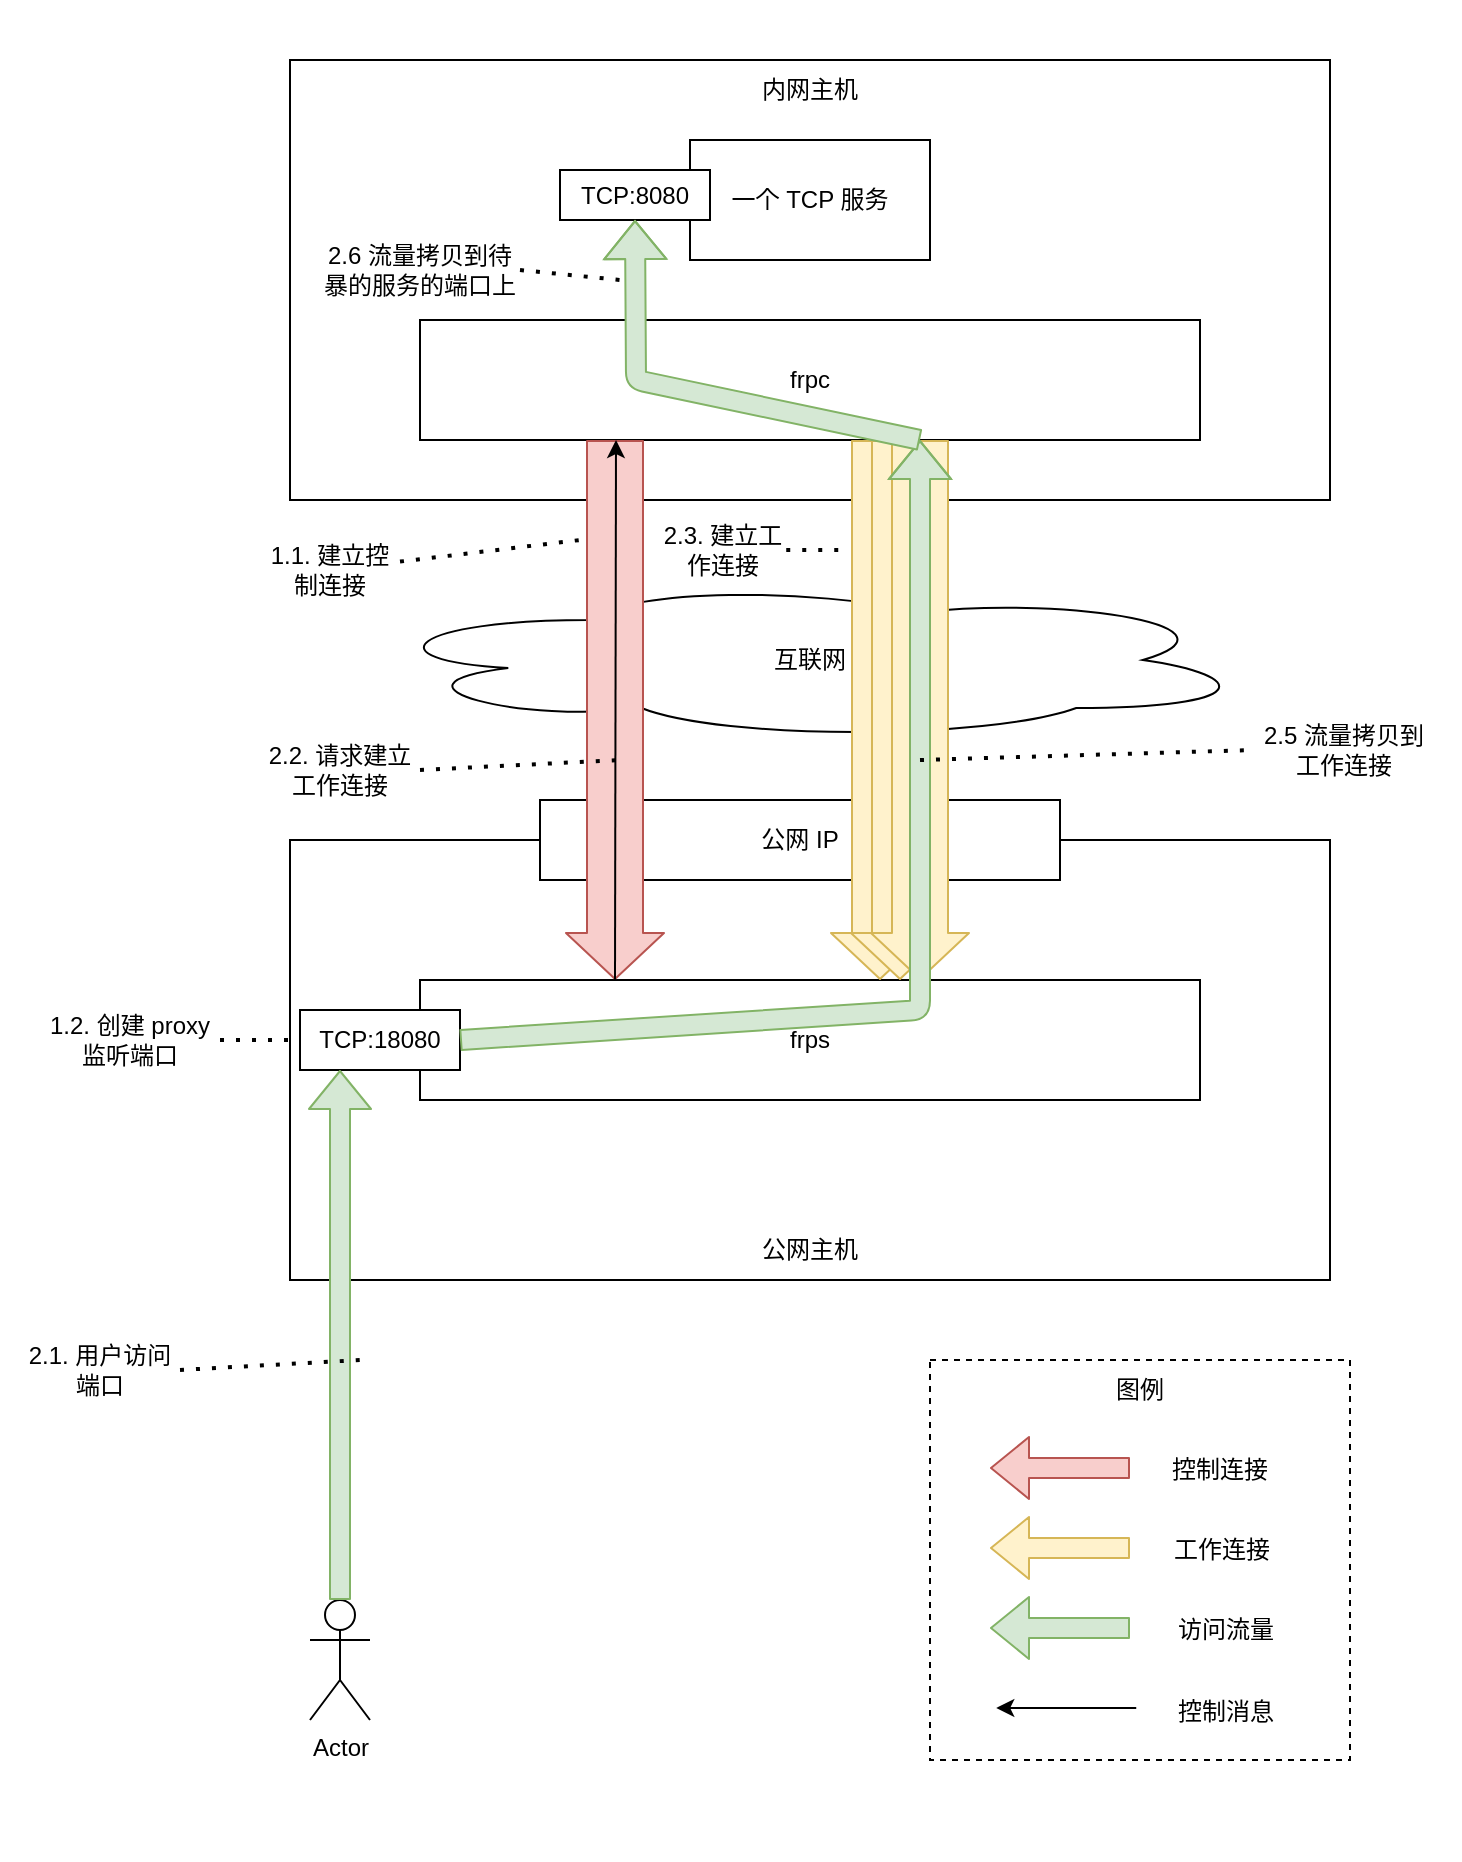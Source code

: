 <mxfile>
    <diagram id="vD-u-y7GQ2mJGtjx7r26" name="第 1 页">
        <mxGraphModel dx="1063" dy="562" grid="1" gridSize="10" guides="1" tooltips="1" connect="1" arrows="1" fold="1" page="1" pageScale="1" pageWidth="827" pageHeight="1169" math="0" shadow="0">
            <root>
                <mxCell id="0"/>
                <mxCell id="1" parent="0"/>
                <mxCell id="61" value="" style="rounded=0;whiteSpace=wrap;html=1;dashed=1;strokeColor=none;" vertex="1" parent="1">
                    <mxGeometry x="49" y="50" width="730" height="930" as="geometry"/>
                </mxCell>
                <mxCell id="2" value="" style="rounded=0;whiteSpace=wrap;html=1;" vertex="1" parent="1">
                    <mxGeometry x="194" y="80" width="520" height="220" as="geometry"/>
                </mxCell>
                <mxCell id="3" value="互联网" style="ellipse;shape=cloud;whiteSpace=wrap;html=1;" vertex="1" parent="1">
                    <mxGeometry x="232.13" y="340" width="443.75" height="80" as="geometry"/>
                </mxCell>
                <mxCell id="4" value="内网主机" style="text;html=1;strokeColor=none;fillColor=none;align=center;verticalAlign=middle;whiteSpace=wrap;rounded=0;" vertex="1" parent="1">
                    <mxGeometry x="424" y="80" width="60" height="30" as="geometry"/>
                </mxCell>
                <mxCell id="6" value="frpc" style="rounded=0;whiteSpace=wrap;html=1;" vertex="1" parent="1">
                    <mxGeometry x="259" y="210" width="390" height="60" as="geometry"/>
                </mxCell>
                <mxCell id="7" value="一个 TCP 服务" style="rounded=0;whiteSpace=wrap;html=1;" vertex="1" parent="1">
                    <mxGeometry x="394" y="120" width="120" height="60" as="geometry"/>
                </mxCell>
                <mxCell id="8" value="" style="rounded=0;whiteSpace=wrap;html=1;" vertex="1" parent="1">
                    <mxGeometry x="194" y="470" width="520" height="220" as="geometry"/>
                </mxCell>
                <mxCell id="9" value="公网主机" style="text;html=1;strokeColor=none;fillColor=none;align=center;verticalAlign=middle;whiteSpace=wrap;rounded=0;" vertex="1" parent="1">
                    <mxGeometry x="424" y="660" width="60" height="30" as="geometry"/>
                </mxCell>
                <mxCell id="10" value="frps" style="rounded=0;whiteSpace=wrap;html=1;" vertex="1" parent="1">
                    <mxGeometry x="259" y="540" width="390" height="60" as="geometry"/>
                </mxCell>
                <mxCell id="15" value="公网 IP" style="rounded=0;whiteSpace=wrap;html=1;" vertex="1" parent="1">
                    <mxGeometry x="319" y="450" width="260" height="40" as="geometry"/>
                </mxCell>
                <mxCell id="13" value="" style="shape=flexArrow;endArrow=classic;html=1;exitX=0.25;exitY=1;exitDx=0;exitDy=0;entryX=0.25;entryY=0;entryDx=0;entryDy=0;width=28;endSize=7.33;fillColor=#f8cecc;strokeColor=#b85450;" edge="1" parent="1" source="6" target="10">
                    <mxGeometry width="50" height="50" relative="1" as="geometry">
                        <mxPoint x="289" y="400" as="sourcePoint"/>
                        <mxPoint x="339" y="350" as="targetPoint"/>
                    </mxGeometry>
                </mxCell>
                <mxCell id="16" value="TCP:8080" style="rounded=0;whiteSpace=wrap;html=1;" vertex="1" parent="1">
                    <mxGeometry x="329" y="135" width="75" height="25" as="geometry"/>
                </mxCell>
                <mxCell id="17" value="1.1. 建立控制连接" style="text;html=1;strokeColor=none;fillColor=none;align=center;verticalAlign=middle;whiteSpace=wrap;rounded=0;" vertex="1" parent="1">
                    <mxGeometry x="179" y="320" width="70" height="30" as="geometry"/>
                </mxCell>
                <mxCell id="18" value="" style="endArrow=none;dashed=1;html=1;dashPattern=1 3;strokeWidth=2;fillColor=default;" edge="1" parent="1" source="17">
                    <mxGeometry width="50" height="50" relative="1" as="geometry">
                        <mxPoint x="-21" y="470" as="sourcePoint"/>
                        <mxPoint x="339" y="320" as="targetPoint"/>
                    </mxGeometry>
                </mxCell>
                <mxCell id="19" value="" style="endArrow=classic;html=1;fillColor=default;exitX=0.25;exitY=0;exitDx=0;exitDy=0;" edge="1" parent="1" source="10">
                    <mxGeometry width="50" height="50" relative="1" as="geometry">
                        <mxPoint x="129" y="520" as="sourcePoint"/>
                        <mxPoint x="357" y="270" as="targetPoint"/>
                    </mxGeometry>
                </mxCell>
                <mxCell id="20" value="2.2. 请求建立工作连接" style="text;html=1;strokeColor=none;fillColor=none;align=center;verticalAlign=middle;whiteSpace=wrap;rounded=0;" vertex="1" parent="1">
                    <mxGeometry x="179" y="420" width="80" height="30" as="geometry"/>
                </mxCell>
                <mxCell id="21" value="" style="endArrow=none;dashed=1;html=1;dashPattern=1 3;strokeWidth=2;fillColor=default;exitX=1;exitY=0.5;exitDx=0;exitDy=0;" edge="1" parent="1" source="20">
                    <mxGeometry width="50" height="50" relative="1" as="geometry">
                        <mxPoint x="-91" y="520" as="sourcePoint"/>
                        <mxPoint x="359" y="430" as="targetPoint"/>
                    </mxGeometry>
                </mxCell>
                <mxCell id="23" value="" style="shape=flexArrow;endArrow=classic;html=1;exitX=0.25;exitY=1;exitDx=0;exitDy=0;entryX=0.25;entryY=0;entryDx=0;entryDy=0;width=28;endSize=7.33;fillColor=#fff2cc;strokeColor=#d6b656;" edge="1" parent="1">
                    <mxGeometry width="50" height="50" relative="1" as="geometry">
                        <mxPoint x="489" y="270" as="sourcePoint"/>
                        <mxPoint x="489" y="540" as="targetPoint"/>
                    </mxGeometry>
                </mxCell>
                <mxCell id="24" value="2.3. 建立工作连接" style="text;html=1;strokeColor=none;fillColor=none;align=center;verticalAlign=middle;whiteSpace=wrap;rounded=0;" vertex="1" parent="1">
                    <mxGeometry x="379" y="310" width="63.12" height="30" as="geometry"/>
                </mxCell>
                <mxCell id="25" value="" style="endArrow=none;dashed=1;html=1;dashPattern=1 3;strokeWidth=2;fillColor=default;exitX=1;exitY=0.5;exitDx=0;exitDy=0;" edge="1" parent="1" source="24">
                    <mxGeometry width="50" height="50" relative="1" as="geometry">
                        <mxPoint x="619" y="370" as="sourcePoint"/>
                        <mxPoint x="469" y="325" as="targetPoint"/>
                    </mxGeometry>
                </mxCell>
                <mxCell id="28" value="" style="shape=flexArrow;endArrow=classic;html=1;exitX=0.25;exitY=1;exitDx=0;exitDy=0;entryX=0.25;entryY=0;entryDx=0;entryDy=0;width=28;endSize=7.33;fillColor=#fff2cc;strokeColor=#d6b656;" edge="1" parent="1">
                    <mxGeometry width="50" height="50" relative="1" as="geometry">
                        <mxPoint x="499" y="270" as="sourcePoint"/>
                        <mxPoint x="499" y="540" as="targetPoint"/>
                    </mxGeometry>
                </mxCell>
                <mxCell id="29" value="" style="shape=flexArrow;endArrow=classic;html=1;exitX=0.25;exitY=1;exitDx=0;exitDy=0;entryX=0.25;entryY=0;entryDx=0;entryDy=0;width=28;endSize=7.33;fillColor=#fff2cc;strokeColor=#d6b656;" edge="1" parent="1">
                    <mxGeometry width="50" height="50" relative="1" as="geometry">
                        <mxPoint x="509" y="270" as="sourcePoint"/>
                        <mxPoint x="509" y="540" as="targetPoint"/>
                    </mxGeometry>
                </mxCell>
                <mxCell id="30" value="TCP:18080" style="rounded=0;whiteSpace=wrap;html=1;" vertex="1" parent="1">
                    <mxGeometry x="199" y="555" width="80" height="30" as="geometry"/>
                </mxCell>
                <mxCell id="31" value="1.2. 创建 proxy 监听端口" style="text;html=1;strokeColor=none;fillColor=none;align=center;verticalAlign=middle;whiteSpace=wrap;rounded=0;" vertex="1" parent="1">
                    <mxGeometry x="69" y="555" width="90" height="30" as="geometry"/>
                </mxCell>
                <mxCell id="32" value="" style="endArrow=none;dashed=1;html=1;dashPattern=1 3;strokeWidth=2;fillColor=default;entryX=0;entryY=0.5;entryDx=0;entryDy=0;exitX=1;exitY=0.5;exitDx=0;exitDy=0;" edge="1" parent="1" source="31" target="30">
                    <mxGeometry width="50" height="50" relative="1" as="geometry">
                        <mxPoint x="79" y="650" as="sourcePoint"/>
                        <mxPoint x="129" y="600" as="targetPoint"/>
                    </mxGeometry>
                </mxCell>
                <mxCell id="33" value="Actor" style="shape=umlActor;verticalLabelPosition=bottom;verticalAlign=top;html=1;outlineConnect=0;" vertex="1" parent="1">
                    <mxGeometry x="204" y="850" width="30" height="60" as="geometry"/>
                </mxCell>
                <mxCell id="39" value="" style="shape=flexArrow;endArrow=classic;html=1;fillColor=#d5e8d4;entryX=0.25;entryY=1;entryDx=0;entryDy=0;strokeColor=#82b366;" edge="1" parent="1" source="33" target="30">
                    <mxGeometry width="50" height="50" relative="1" as="geometry">
                        <mxPoint x="289" y="790" as="sourcePoint"/>
                        <mxPoint x="339" y="740" as="targetPoint"/>
                    </mxGeometry>
                </mxCell>
                <mxCell id="40" value="2.1. 用户访问端口" style="text;html=1;strokeColor=none;fillColor=none;align=center;verticalAlign=middle;whiteSpace=wrap;rounded=0;" vertex="1" parent="1">
                    <mxGeometry x="59" y="720" width="80" height="30" as="geometry"/>
                </mxCell>
                <mxCell id="41" value="" style="endArrow=none;dashed=1;html=1;dashPattern=1 3;strokeWidth=2;fillColor=default;exitX=1;exitY=0.5;exitDx=0;exitDy=0;" edge="1" parent="1" source="40">
                    <mxGeometry width="50" height="50" relative="1" as="geometry">
                        <mxPoint x="179" y="780" as="sourcePoint"/>
                        <mxPoint x="229" y="730" as="targetPoint"/>
                    </mxGeometry>
                </mxCell>
                <mxCell id="42" value="" style="shape=flexArrow;endArrow=classic;html=1;fillColor=#d5e8d4;exitX=1;exitY=0.5;exitDx=0;exitDy=0;strokeColor=#82b366;" edge="1" parent="1" source="30">
                    <mxGeometry width="50" height="50" relative="1" as="geometry">
                        <mxPoint x="369" y="610" as="sourcePoint"/>
                        <mxPoint x="509" y="270" as="targetPoint"/>
                        <Array as="points">
                            <mxPoint x="509" y="555"/>
                        </Array>
                    </mxGeometry>
                </mxCell>
                <mxCell id="43" value="2.5 流量拷贝到工作连接" style="text;html=1;strokeColor=none;fillColor=none;align=center;verticalAlign=middle;whiteSpace=wrap;rounded=0;" vertex="1" parent="1">
                    <mxGeometry x="675.88" y="410" width="90" height="30" as="geometry"/>
                </mxCell>
                <mxCell id="44" value="" style="endArrow=none;dashed=1;html=1;dashPattern=1 3;strokeWidth=2;fillColor=default;entryX=0;entryY=0.5;entryDx=0;entryDy=0;" edge="1" parent="1" target="43">
                    <mxGeometry width="50" height="50" relative="1" as="geometry">
                        <mxPoint x="509" y="430" as="sourcePoint"/>
                        <mxPoint x="659" y="430" as="targetPoint"/>
                    </mxGeometry>
                </mxCell>
                <mxCell id="46" value="" style="shape=flexArrow;endArrow=classic;html=1;fillColor=#d5e8d4;entryX=0.5;entryY=1;entryDx=0;entryDy=0;strokeColor=#82b366;" edge="1" parent="1" target="16">
                    <mxGeometry width="50" height="50" relative="1" as="geometry">
                        <mxPoint x="509" y="270" as="sourcePoint"/>
                        <mxPoint x="349" y="170" as="targetPoint"/>
                        <Array as="points">
                            <mxPoint x="367" y="240"/>
                        </Array>
                    </mxGeometry>
                </mxCell>
                <mxCell id="47" value="2.6 流量拷贝到待暴的服务的端口上" style="text;html=1;strokeColor=none;fillColor=none;align=center;verticalAlign=middle;whiteSpace=wrap;rounded=0;" vertex="1" parent="1">
                    <mxGeometry x="209" y="170" width="100" height="30" as="geometry"/>
                </mxCell>
                <mxCell id="49" value="" style="endArrow=none;dashed=1;html=1;dashPattern=1 3;strokeWidth=2;fillColor=default;exitX=1;exitY=0.5;exitDx=0;exitDy=0;" edge="1" parent="1" source="47">
                    <mxGeometry width="50" height="50" relative="1" as="geometry">
                        <mxPoint x="329" y="240" as="sourcePoint"/>
                        <mxPoint x="359" y="190" as="targetPoint"/>
                    </mxGeometry>
                </mxCell>
                <mxCell id="50" value="" style="rounded=0;whiteSpace=wrap;html=1;dashed=1;" vertex="1" parent="1">
                    <mxGeometry x="514" y="730" width="210" height="200" as="geometry"/>
                </mxCell>
                <mxCell id="51" value="图例" style="text;html=1;strokeColor=none;fillColor=none;align=center;verticalAlign=middle;whiteSpace=wrap;rounded=0;dashed=1;" vertex="1" parent="1">
                    <mxGeometry x="589" y="730" width="60" height="30" as="geometry"/>
                </mxCell>
                <mxCell id="53" value="" style="shape=flexArrow;endArrow=classic;html=1;fillColor=#f8cecc;strokeColor=#b85450;" edge="1" parent="1">
                    <mxGeometry width="50" height="50" relative="1" as="geometry">
                        <mxPoint x="614" y="784" as="sourcePoint"/>
                        <mxPoint x="544" y="784" as="targetPoint"/>
                    </mxGeometry>
                </mxCell>
                <mxCell id="54" value="" style="shape=flexArrow;endArrow=classic;html=1;fillColor=#fff2cc;strokeColor=#d6b656;" edge="1" parent="1">
                    <mxGeometry width="50" height="50" relative="1" as="geometry">
                        <mxPoint x="614" y="824" as="sourcePoint"/>
                        <mxPoint x="544" y="824" as="targetPoint"/>
                    </mxGeometry>
                </mxCell>
                <mxCell id="55" value="" style="shape=flexArrow;endArrow=classic;html=1;fillColor=#d5e8d4;strokeColor=#82b366;" edge="1" parent="1">
                    <mxGeometry width="50" height="50" relative="1" as="geometry">
                        <mxPoint x="614" y="864" as="sourcePoint"/>
                        <mxPoint x="544" y="864" as="targetPoint"/>
                    </mxGeometry>
                </mxCell>
                <mxCell id="56" value="" style="endArrow=classic;html=1;fillColor=default;" edge="1" parent="1">
                    <mxGeometry width="50" height="50" relative="1" as="geometry">
                        <mxPoint x="617.12" y="904" as="sourcePoint"/>
                        <mxPoint x="547.12" y="904" as="targetPoint"/>
                    </mxGeometry>
                </mxCell>
                <mxCell id="57" value="控制连接" style="text;html=1;strokeColor=none;fillColor=none;align=center;verticalAlign=middle;whiteSpace=wrap;rounded=0;dashed=1;" vertex="1" parent="1">
                    <mxGeometry x="629" y="770" width="60" height="30" as="geometry"/>
                </mxCell>
                <mxCell id="58" value="工作连接" style="text;html=1;strokeColor=none;fillColor=none;align=center;verticalAlign=middle;whiteSpace=wrap;rounded=0;dashed=1;" vertex="1" parent="1">
                    <mxGeometry x="630" y="810" width="60" height="30" as="geometry"/>
                </mxCell>
                <mxCell id="59" value="访问流量" style="text;html=1;strokeColor=none;fillColor=none;align=center;verticalAlign=middle;whiteSpace=wrap;rounded=0;dashed=1;" vertex="1" parent="1">
                    <mxGeometry x="632" y="850" width="60" height="30" as="geometry"/>
                </mxCell>
                <mxCell id="60" value="控制消息" style="text;html=1;strokeColor=none;fillColor=none;align=center;verticalAlign=middle;whiteSpace=wrap;rounded=0;dashed=1;" vertex="1" parent="1">
                    <mxGeometry x="632" y="891" width="60" height="30" as="geometry"/>
                </mxCell>
            </root>
        </mxGraphModel>
    </diagram>
</mxfile>